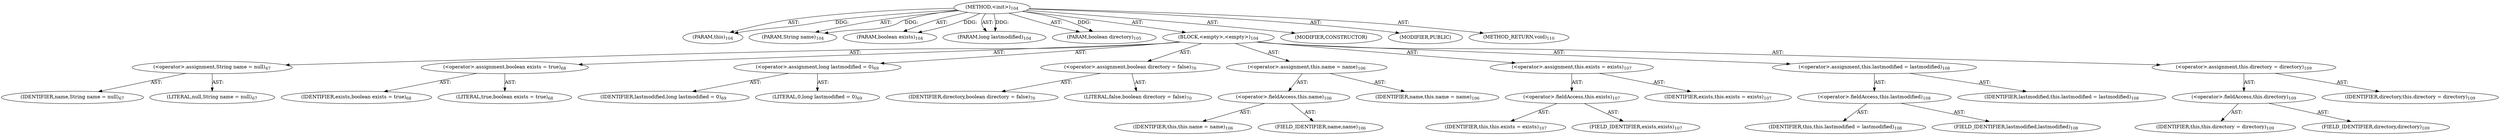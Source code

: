 digraph "&lt;init&gt;" {  
"111669149699" [label = <(METHOD,&lt;init&gt;)<SUB>104</SUB>> ]
"115964116999" [label = <(PARAM,this)<SUB>104</SUB>> ]
"115964117005" [label = <(PARAM,String name)<SUB>104</SUB>> ]
"115964117006" [label = <(PARAM,boolean exists)<SUB>104</SUB>> ]
"115964117007" [label = <(PARAM,long lastmodified)<SUB>104</SUB>> ]
"115964117008" [label = <(PARAM,boolean directory)<SUB>105</SUB>> ]
"25769803779" [label = <(BLOCK,&lt;empty&gt;,&lt;empty&gt;)<SUB>104</SUB>> ]
"30064771082" [label = <(&lt;operator&gt;.assignment,String name = null)<SUB>67</SUB>> ]
"68719476755" [label = <(IDENTIFIER,name,String name = null)<SUB>67</SUB>> ]
"90194313224" [label = <(LITERAL,null,String name = null)<SUB>67</SUB>> ]
"30064771083" [label = <(&lt;operator&gt;.assignment,boolean exists = true)<SUB>68</SUB>> ]
"68719476756" [label = <(IDENTIFIER,exists,boolean exists = true)<SUB>68</SUB>> ]
"90194313225" [label = <(LITERAL,true,boolean exists = true)<SUB>68</SUB>> ]
"30064771084" [label = <(&lt;operator&gt;.assignment,long lastmodified = 0)<SUB>69</SUB>> ]
"68719476757" [label = <(IDENTIFIER,lastmodified,long lastmodified = 0)<SUB>69</SUB>> ]
"90194313226" [label = <(LITERAL,0,long lastmodified = 0)<SUB>69</SUB>> ]
"30064771085" [label = <(&lt;operator&gt;.assignment,boolean directory = false)<SUB>70</SUB>> ]
"68719476758" [label = <(IDENTIFIER,directory,boolean directory = false)<SUB>70</SUB>> ]
"90194313227" [label = <(LITERAL,false,boolean directory = false)<SUB>70</SUB>> ]
"30064771086" [label = <(&lt;operator&gt;.assignment,this.name = name)<SUB>106</SUB>> ]
"30064771087" [label = <(&lt;operator&gt;.fieldAccess,this.name)<SUB>106</SUB>> ]
"68719476743" [label = <(IDENTIFIER,this,this.name = name)<SUB>106</SUB>> ]
"55834574852" [label = <(FIELD_IDENTIFIER,name,name)<SUB>106</SUB>> ]
"68719476759" [label = <(IDENTIFIER,name,this.name = name)<SUB>106</SUB>> ]
"30064771088" [label = <(&lt;operator&gt;.assignment,this.exists = exists)<SUB>107</SUB>> ]
"30064771089" [label = <(&lt;operator&gt;.fieldAccess,this.exists)<SUB>107</SUB>> ]
"68719476744" [label = <(IDENTIFIER,this,this.exists = exists)<SUB>107</SUB>> ]
"55834574853" [label = <(FIELD_IDENTIFIER,exists,exists)<SUB>107</SUB>> ]
"68719476760" [label = <(IDENTIFIER,exists,this.exists = exists)<SUB>107</SUB>> ]
"30064771090" [label = <(&lt;operator&gt;.assignment,this.lastmodified = lastmodified)<SUB>108</SUB>> ]
"30064771091" [label = <(&lt;operator&gt;.fieldAccess,this.lastmodified)<SUB>108</SUB>> ]
"68719476745" [label = <(IDENTIFIER,this,this.lastmodified = lastmodified)<SUB>108</SUB>> ]
"55834574854" [label = <(FIELD_IDENTIFIER,lastmodified,lastmodified)<SUB>108</SUB>> ]
"68719476761" [label = <(IDENTIFIER,lastmodified,this.lastmodified = lastmodified)<SUB>108</SUB>> ]
"30064771092" [label = <(&lt;operator&gt;.assignment,this.directory = directory)<SUB>109</SUB>> ]
"30064771093" [label = <(&lt;operator&gt;.fieldAccess,this.directory)<SUB>109</SUB>> ]
"68719476746" [label = <(IDENTIFIER,this,this.directory = directory)<SUB>109</SUB>> ]
"55834574855" [label = <(FIELD_IDENTIFIER,directory,directory)<SUB>109</SUB>> ]
"68719476762" [label = <(IDENTIFIER,directory,this.directory = directory)<SUB>109</SUB>> ]
"133143986186" [label = <(MODIFIER,CONSTRUCTOR)> ]
"133143986187" [label = <(MODIFIER,PUBLIC)> ]
"128849018883" [label = <(METHOD_RETURN,void)<SUB>110</SUB>> ]
  "111669149699" -> "115964116999"  [ label = "AST: "] 
  "111669149699" -> "115964117005"  [ label = "AST: "] 
  "111669149699" -> "115964117006"  [ label = "AST: "] 
  "111669149699" -> "115964117007"  [ label = "AST: "] 
  "111669149699" -> "115964117008"  [ label = "AST: "] 
  "111669149699" -> "25769803779"  [ label = "AST: "] 
  "111669149699" -> "133143986186"  [ label = "AST: "] 
  "111669149699" -> "133143986187"  [ label = "AST: "] 
  "111669149699" -> "128849018883"  [ label = "AST: "] 
  "25769803779" -> "30064771082"  [ label = "AST: "] 
  "25769803779" -> "30064771083"  [ label = "AST: "] 
  "25769803779" -> "30064771084"  [ label = "AST: "] 
  "25769803779" -> "30064771085"  [ label = "AST: "] 
  "25769803779" -> "30064771086"  [ label = "AST: "] 
  "25769803779" -> "30064771088"  [ label = "AST: "] 
  "25769803779" -> "30064771090"  [ label = "AST: "] 
  "25769803779" -> "30064771092"  [ label = "AST: "] 
  "30064771082" -> "68719476755"  [ label = "AST: "] 
  "30064771082" -> "90194313224"  [ label = "AST: "] 
  "30064771083" -> "68719476756"  [ label = "AST: "] 
  "30064771083" -> "90194313225"  [ label = "AST: "] 
  "30064771084" -> "68719476757"  [ label = "AST: "] 
  "30064771084" -> "90194313226"  [ label = "AST: "] 
  "30064771085" -> "68719476758"  [ label = "AST: "] 
  "30064771085" -> "90194313227"  [ label = "AST: "] 
  "30064771086" -> "30064771087"  [ label = "AST: "] 
  "30064771086" -> "68719476759"  [ label = "AST: "] 
  "30064771087" -> "68719476743"  [ label = "AST: "] 
  "30064771087" -> "55834574852"  [ label = "AST: "] 
  "30064771088" -> "30064771089"  [ label = "AST: "] 
  "30064771088" -> "68719476760"  [ label = "AST: "] 
  "30064771089" -> "68719476744"  [ label = "AST: "] 
  "30064771089" -> "55834574853"  [ label = "AST: "] 
  "30064771090" -> "30064771091"  [ label = "AST: "] 
  "30064771090" -> "68719476761"  [ label = "AST: "] 
  "30064771091" -> "68719476745"  [ label = "AST: "] 
  "30064771091" -> "55834574854"  [ label = "AST: "] 
  "30064771092" -> "30064771093"  [ label = "AST: "] 
  "30064771092" -> "68719476762"  [ label = "AST: "] 
  "30064771093" -> "68719476746"  [ label = "AST: "] 
  "30064771093" -> "55834574855"  [ label = "AST: "] 
  "111669149699" -> "115964116999"  [ label = "DDG: "] 
  "111669149699" -> "115964117005"  [ label = "DDG: "] 
  "111669149699" -> "115964117006"  [ label = "DDG: "] 
  "111669149699" -> "115964117007"  [ label = "DDG: "] 
  "111669149699" -> "115964117008"  [ label = "DDG: "] 
}
